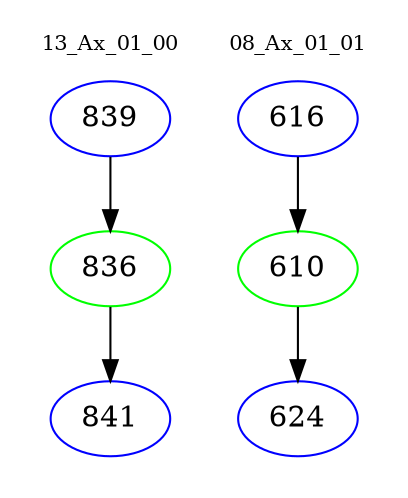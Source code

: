 digraph{
subgraph cluster_0 {
color = white
label = "13_Ax_01_00";
fontsize=10;
T0_839 [label="839", color="blue"]
T0_839 -> T0_836 [color="black"]
T0_836 [label="836", color="green"]
T0_836 -> T0_841 [color="black"]
T0_841 [label="841", color="blue"]
}
subgraph cluster_1 {
color = white
label = "08_Ax_01_01";
fontsize=10;
T1_616 [label="616", color="blue"]
T1_616 -> T1_610 [color="black"]
T1_610 [label="610", color="green"]
T1_610 -> T1_624 [color="black"]
T1_624 [label="624", color="blue"]
}
}
